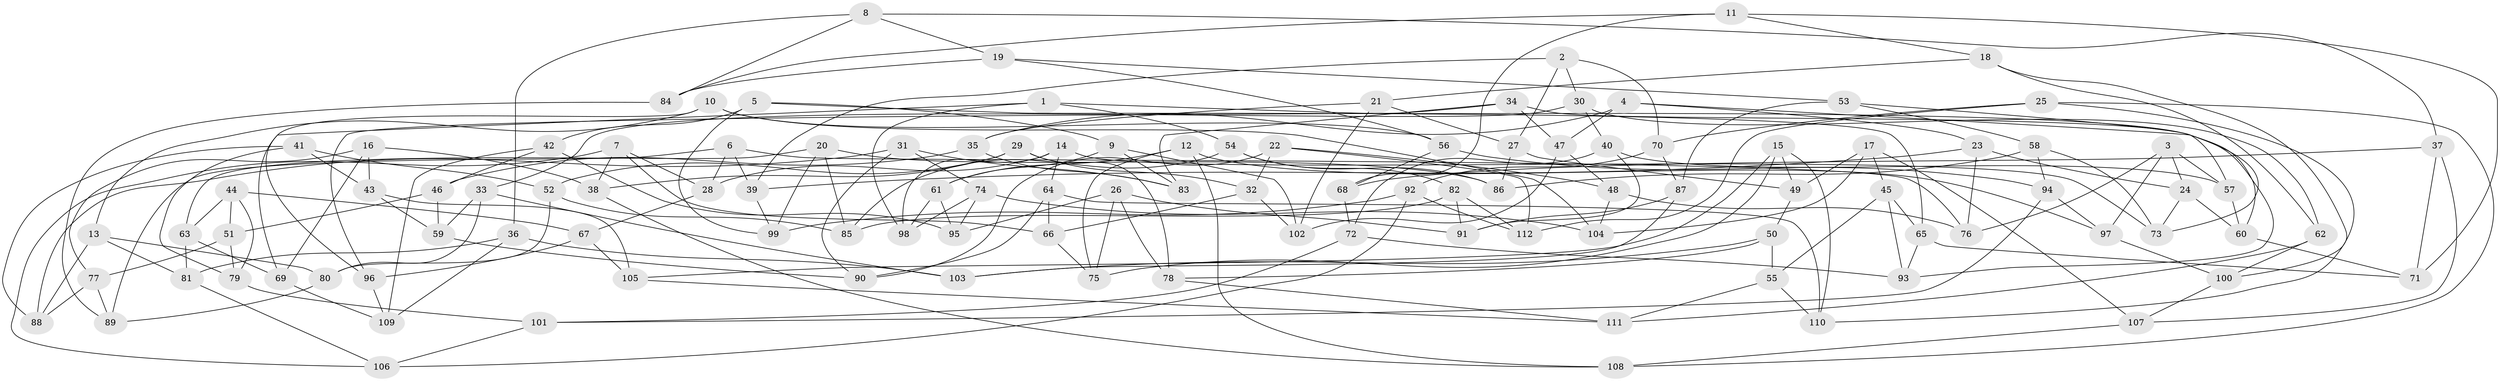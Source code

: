 // coarse degree distribution, {4: 0.6923076923076923, 8: 0.05128205128205128, 9: 0.02564102564102564, 6: 0.16666666666666666, 3: 0.02564102564102564, 7: 0.01282051282051282, 10: 0.01282051282051282, 5: 0.01282051282051282}
// Generated by graph-tools (version 1.1) at 2025/20/03/04/25 18:20:43]
// undirected, 112 vertices, 224 edges
graph export_dot {
graph [start="1"]
  node [color=gray90,style=filled];
  1;
  2;
  3;
  4;
  5;
  6;
  7;
  8;
  9;
  10;
  11;
  12;
  13;
  14;
  15;
  16;
  17;
  18;
  19;
  20;
  21;
  22;
  23;
  24;
  25;
  26;
  27;
  28;
  29;
  30;
  31;
  32;
  33;
  34;
  35;
  36;
  37;
  38;
  39;
  40;
  41;
  42;
  43;
  44;
  45;
  46;
  47;
  48;
  49;
  50;
  51;
  52;
  53;
  54;
  55;
  56;
  57;
  58;
  59;
  60;
  61;
  62;
  63;
  64;
  65;
  66;
  67;
  68;
  69;
  70;
  71;
  72;
  73;
  74;
  75;
  76;
  77;
  78;
  79;
  80;
  81;
  82;
  83;
  84;
  85;
  86;
  87;
  88;
  89;
  90;
  91;
  92;
  93;
  94;
  95;
  96;
  97;
  98;
  99;
  100;
  101;
  102;
  103;
  104;
  105;
  106;
  107;
  108;
  109;
  110;
  111;
  112;
  1 -- 98;
  1 -- 93;
  1 -- 69;
  1 -- 54;
  2 -- 70;
  2 -- 30;
  2 -- 27;
  2 -- 39;
  3 -- 57;
  3 -- 76;
  3 -- 24;
  3 -- 97;
  4 -- 47;
  4 -- 73;
  4 -- 35;
  4 -- 23;
  5 -- 99;
  5 -- 42;
  5 -- 9;
  5 -- 65;
  6 -- 89;
  6 -- 76;
  6 -- 28;
  6 -- 39;
  7 -- 38;
  7 -- 28;
  7 -- 106;
  7 -- 66;
  8 -- 37;
  8 -- 36;
  8 -- 84;
  8 -- 19;
  9 -- 102;
  9 -- 83;
  9 -- 61;
  10 -- 13;
  10 -- 104;
  10 -- 96;
  10 -- 56;
  11 -- 18;
  11 -- 68;
  11 -- 71;
  11 -- 84;
  12 -- 97;
  12 -- 108;
  12 -- 61;
  12 -- 75;
  13 -- 88;
  13 -- 80;
  13 -- 81;
  14 -- 73;
  14 -- 28;
  14 -- 98;
  14 -- 64;
  15 -- 105;
  15 -- 75;
  15 -- 49;
  15 -- 110;
  16 -- 38;
  16 -- 43;
  16 -- 69;
  16 -- 77;
  17 -- 104;
  17 -- 49;
  17 -- 45;
  17 -- 107;
  18 -- 21;
  18 -- 62;
  18 -- 100;
  19 -- 53;
  19 -- 84;
  19 -- 56;
  20 -- 86;
  20 -- 63;
  20 -- 99;
  20 -- 85;
  21 -- 27;
  21 -- 35;
  21 -- 102;
  22 -- 32;
  22 -- 112;
  22 -- 90;
  22 -- 48;
  23 -- 76;
  23 -- 39;
  23 -- 24;
  24 -- 60;
  24 -- 73;
  25 -- 70;
  25 -- 110;
  25 -- 112;
  25 -- 108;
  26 -- 91;
  26 -- 78;
  26 -- 75;
  26 -- 95;
  27 -- 49;
  27 -- 86;
  28 -- 67;
  29 -- 38;
  29 -- 32;
  29 -- 52;
  29 -- 78;
  30 -- 40;
  30 -- 62;
  30 -- 33;
  31 -- 90;
  31 -- 74;
  31 -- 88;
  31 -- 83;
  32 -- 66;
  32 -- 102;
  33 -- 80;
  33 -- 59;
  33 -- 103;
  34 -- 96;
  34 -- 47;
  34 -- 60;
  34 -- 83;
  35 -- 46;
  35 -- 83;
  36 -- 103;
  36 -- 109;
  36 -- 81;
  37 -- 71;
  37 -- 107;
  37 -- 68;
  38 -- 108;
  39 -- 99;
  40 -- 91;
  40 -- 57;
  40 -- 72;
  41 -- 88;
  41 -- 79;
  41 -- 52;
  41 -- 43;
  42 -- 95;
  42 -- 46;
  42 -- 109;
  43 -- 105;
  43 -- 59;
  44 -- 79;
  44 -- 51;
  44 -- 63;
  44 -- 67;
  45 -- 65;
  45 -- 55;
  45 -- 93;
  46 -- 51;
  46 -- 59;
  47 -- 48;
  47 -- 102;
  48 -- 104;
  48 -- 76;
  49 -- 50;
  50 -- 55;
  50 -- 78;
  50 -- 103;
  51 -- 79;
  51 -- 77;
  52 -- 80;
  52 -- 85;
  53 -- 87;
  53 -- 58;
  53 -- 57;
  54 -- 82;
  54 -- 86;
  54 -- 85;
  55 -- 111;
  55 -- 110;
  56 -- 68;
  56 -- 94;
  57 -- 60;
  58 -- 86;
  58 -- 73;
  58 -- 94;
  59 -- 90;
  60 -- 71;
  61 -- 98;
  61 -- 95;
  62 -- 111;
  62 -- 100;
  63 -- 81;
  63 -- 69;
  64 -- 90;
  64 -- 66;
  64 -- 110;
  65 -- 93;
  65 -- 71;
  66 -- 75;
  67 -- 105;
  67 -- 96;
  68 -- 72;
  69 -- 109;
  70 -- 87;
  70 -- 92;
  72 -- 93;
  72 -- 101;
  74 -- 104;
  74 -- 95;
  74 -- 98;
  77 -- 89;
  77 -- 88;
  78 -- 111;
  79 -- 101;
  80 -- 89;
  81 -- 106;
  82 -- 91;
  82 -- 112;
  82 -- 85;
  84 -- 89;
  87 -- 91;
  87 -- 103;
  92 -- 106;
  92 -- 112;
  92 -- 99;
  94 -- 97;
  94 -- 101;
  96 -- 109;
  97 -- 100;
  100 -- 107;
  101 -- 106;
  105 -- 111;
  107 -- 108;
}
